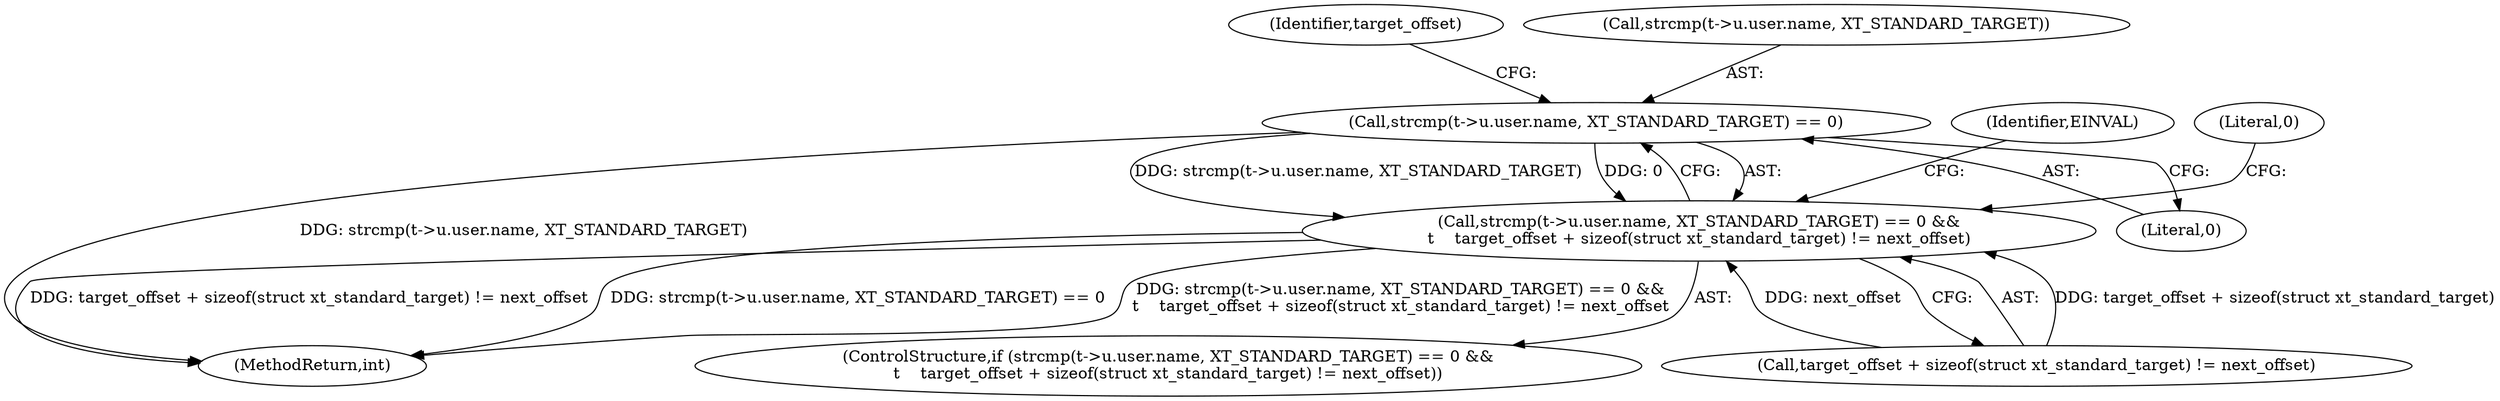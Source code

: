 digraph "0_linux_ce683e5f9d045e5d67d1312a42b359cb2ab2a13c_5@API" {
"1000173" [label="(Call,strcmp(t->u.user.name, XT_STANDARD_TARGET) == 0)"];
"1000172" [label="(Call,strcmp(t->u.user.name, XT_STANDARD_TARGET) == 0 &&\n\t    target_offset + sizeof(struct xt_standard_target) != next_offset)"];
"1000186" [label="(Identifier,target_offset)"];
"1000171" [label="(ControlStructure,if (strcmp(t->u.user.name, XT_STANDARD_TARGET) == 0 &&\n\t    target_offset + sizeof(struct xt_standard_target) != next_offset))"];
"1000192" [label="(Identifier,EINVAL)"];
"1000195" [label="(MethodReturn,int)"];
"1000172" [label="(Call,strcmp(t->u.user.name, XT_STANDARD_TARGET) == 0 &&\n\t    target_offset + sizeof(struct xt_standard_target) != next_offset)"];
"1000194" [label="(Literal,0)"];
"1000173" [label="(Call,strcmp(t->u.user.name, XT_STANDARD_TARGET) == 0)"];
"1000183" [label="(Literal,0)"];
"1000184" [label="(Call,target_offset + sizeof(struct xt_standard_target) != next_offset)"];
"1000174" [label="(Call,strcmp(t->u.user.name, XT_STANDARD_TARGET))"];
"1000173" -> "1000172"  [label="AST: "];
"1000173" -> "1000183"  [label="CFG: "];
"1000174" -> "1000173"  [label="AST: "];
"1000183" -> "1000173"  [label="AST: "];
"1000186" -> "1000173"  [label="CFG: "];
"1000172" -> "1000173"  [label="CFG: "];
"1000173" -> "1000195"  [label="DDG: strcmp(t->u.user.name, XT_STANDARD_TARGET)"];
"1000173" -> "1000172"  [label="DDG: strcmp(t->u.user.name, XT_STANDARD_TARGET)"];
"1000173" -> "1000172"  [label="DDG: 0"];
"1000172" -> "1000171"  [label="AST: "];
"1000172" -> "1000184"  [label="CFG: "];
"1000184" -> "1000172"  [label="AST: "];
"1000192" -> "1000172"  [label="CFG: "];
"1000194" -> "1000172"  [label="CFG: "];
"1000172" -> "1000195"  [label="DDG: strcmp(t->u.user.name, XT_STANDARD_TARGET) == 0 &&\n\t    target_offset + sizeof(struct xt_standard_target) != next_offset"];
"1000172" -> "1000195"  [label="DDG: target_offset + sizeof(struct xt_standard_target) != next_offset"];
"1000172" -> "1000195"  [label="DDG: strcmp(t->u.user.name, XT_STANDARD_TARGET) == 0"];
"1000184" -> "1000172"  [label="DDG: target_offset + sizeof(struct xt_standard_target)"];
"1000184" -> "1000172"  [label="DDG: next_offset"];
}
